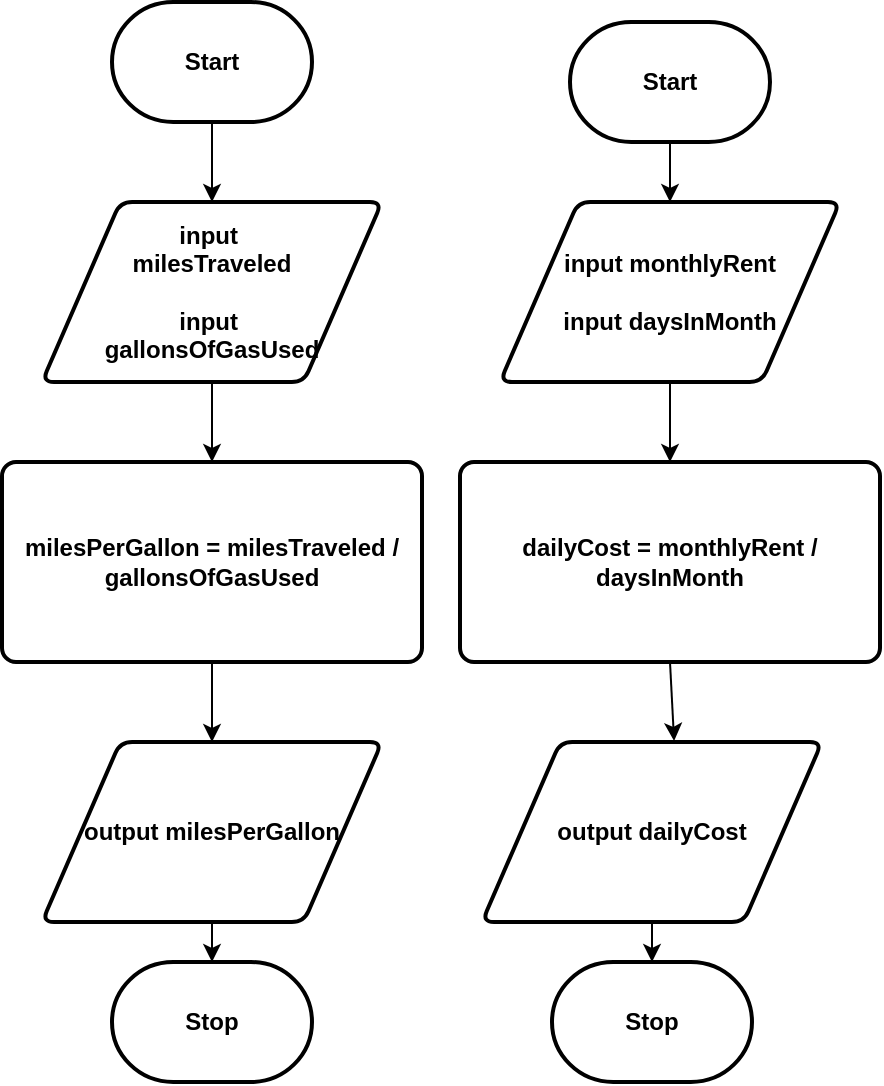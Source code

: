 <mxfile version="24.7.17">
  <diagram id="C5RBs43oDa-KdzZeNtuy" name="Page-1">
    <mxGraphModel dx="1026" dy="772" grid="1" gridSize="10" guides="1" tooltips="1" connect="1" arrows="1" fold="1" page="1" pageScale="1" pageWidth="827" pageHeight="1169" math="0" shadow="0">
      <root>
        <mxCell id="WIyWlLk6GJQsqaUBKTNV-0" />
        <mxCell id="WIyWlLk6GJQsqaUBKTNV-1" parent="WIyWlLk6GJQsqaUBKTNV-0" />
        <mxCell id="P42XfXO93OIXQR0k9hly-0" value="&lt;b&gt;Start&lt;/b&gt;" style="strokeWidth=2;html=1;shape=mxgraph.flowchart.terminator;whiteSpace=wrap;" vertex="1" parent="WIyWlLk6GJQsqaUBKTNV-1">
          <mxGeometry x="135" y="100" width="100" height="60" as="geometry" />
        </mxCell>
        <mxCell id="P42XfXO93OIXQR0k9hly-2" value="" style="html=1;labelBackgroundColor=#ffffff;endArrow=classic;endFill=1;endSize=6;jettySize=auto;orthogonalLoop=1;strokeWidth=1;fontSize=14;rounded=0;exitX=0.5;exitY=1;exitDx=0;exitDy=0;exitPerimeter=0;entryX=0.5;entryY=0;entryDx=0;entryDy=0;" edge="1" parent="WIyWlLk6GJQsqaUBKTNV-1" source="P42XfXO93OIXQR0k9hly-0" target="P42XfXO93OIXQR0k9hly-3">
          <mxGeometry width="60" height="60" relative="1" as="geometry">
            <mxPoint x="100" y="260" as="sourcePoint" />
            <mxPoint x="185" y="186" as="targetPoint" />
          </mxGeometry>
        </mxCell>
        <mxCell id="P42XfXO93OIXQR0k9hly-3" value="input&amp;nbsp;&lt;div&gt;milesTraveled&lt;div&gt;&lt;b&gt;&lt;br&gt;&lt;/b&gt;&lt;/div&gt;&lt;div&gt;&lt;b&gt;input&amp;nbsp;&lt;/b&gt;&lt;div style=&quot;font-weight: 400;&quot;&gt;&lt;b&gt;gallonsOfGasUsed&lt;/b&gt;&lt;/div&gt;&lt;/div&gt;&lt;/div&gt;" style="shape=parallelogram;html=1;strokeWidth=2;perimeter=parallelogramPerimeter;whiteSpace=wrap;rounded=1;arcSize=12;size=0.23;fontStyle=1" vertex="1" parent="WIyWlLk6GJQsqaUBKTNV-1">
          <mxGeometry x="100" y="200" width="170" height="90" as="geometry" />
        </mxCell>
        <mxCell id="P42XfXO93OIXQR0k9hly-4" value="" style="endArrow=classic;html=1;rounded=0;exitX=0.5;exitY=1;exitDx=0;exitDy=0;" edge="1" parent="WIyWlLk6GJQsqaUBKTNV-1" source="P42XfXO93OIXQR0k9hly-3">
          <mxGeometry width="50" height="50" relative="1" as="geometry">
            <mxPoint x="500" y="330" as="sourcePoint" />
            <mxPoint x="185" y="330" as="targetPoint" />
          </mxGeometry>
        </mxCell>
        <mxCell id="P42XfXO93OIXQR0k9hly-12" value="&lt;b&gt;milesPerGallon = milesTraveled / gallonsOfGasUsed&lt;/b&gt;" style="rounded=1;whiteSpace=wrap;html=1;absoluteArcSize=1;arcSize=14;strokeWidth=2;" vertex="1" parent="WIyWlLk6GJQsqaUBKTNV-1">
          <mxGeometry x="80" y="330" width="210" height="100" as="geometry" />
        </mxCell>
        <mxCell id="P42XfXO93OIXQR0k9hly-14" value="&lt;b&gt;output milesPerGallon&lt;/b&gt;" style="shape=parallelogram;html=1;strokeWidth=2;perimeter=parallelogramPerimeter;whiteSpace=wrap;rounded=1;arcSize=12;size=0.23;" vertex="1" parent="WIyWlLk6GJQsqaUBKTNV-1">
          <mxGeometry x="100" y="470" width="170" height="90" as="geometry" />
        </mxCell>
        <mxCell id="P42XfXO93OIXQR0k9hly-17" value="" style="endArrow=classic;html=1;rounded=0;exitX=0.5;exitY=1;exitDx=0;exitDy=0;entryX=0.5;entryY=0;entryDx=0;entryDy=0;" edge="1" parent="WIyWlLk6GJQsqaUBKTNV-1" source="P42XfXO93OIXQR0k9hly-12" target="P42XfXO93OIXQR0k9hly-14">
          <mxGeometry width="50" height="50" relative="1" as="geometry">
            <mxPoint x="500" y="420" as="sourcePoint" />
            <mxPoint x="550" y="370" as="targetPoint" />
          </mxGeometry>
        </mxCell>
        <mxCell id="P42XfXO93OIXQR0k9hly-18" value="" style="endArrow=classic;html=1;rounded=0;exitX=0.5;exitY=1;exitDx=0;exitDy=0;" edge="1" parent="WIyWlLk6GJQsqaUBKTNV-1" source="P42XfXO93OIXQR0k9hly-14">
          <mxGeometry width="50" height="50" relative="1" as="geometry">
            <mxPoint x="480" y="420" as="sourcePoint" />
            <mxPoint x="185" y="580" as="targetPoint" />
          </mxGeometry>
        </mxCell>
        <mxCell id="P42XfXO93OIXQR0k9hly-20" value="&lt;b&gt;Stop&lt;/b&gt;" style="strokeWidth=2;html=1;shape=mxgraph.flowchart.terminator;whiteSpace=wrap;" vertex="1" parent="WIyWlLk6GJQsqaUBKTNV-1">
          <mxGeometry x="135" y="580" width="100" height="60" as="geometry" />
        </mxCell>
        <mxCell id="P42XfXO93OIXQR0k9hly-21" value="&lt;b&gt;Start&lt;/b&gt;" style="strokeWidth=2;html=1;shape=mxgraph.flowchart.terminator;whiteSpace=wrap;" vertex="1" parent="WIyWlLk6GJQsqaUBKTNV-1">
          <mxGeometry x="364" y="110" width="100" height="60" as="geometry" />
        </mxCell>
        <mxCell id="P42XfXO93OIXQR0k9hly-22" value="input monthlyRent&lt;div&gt;&lt;span style=&quot;color: rgba(0, 0, 0, 0); font-family: monospace; font-size: 0px; font-weight: 400; text-align: start; text-wrap: nowrap;&quot;&gt;%3CmxGraphModel%3E%3Croot%3E%3CmxCell%20id%3D%220%22%2F%3E%3CmxCell%20id%3D%221%22%20parent%3D%220%22%2F%3E%3CmxCell%20id%3D%222%22%20value%3D%22input%26amp%3Bnbsp%3B%26lt%3Bdiv%26gt%3BmilesTraveled%26lt%3Bdiv%26gt%3B%26lt%3Bb%26gt%3B%26lt%3Bbr%26gt%3B%26lt%3B%2Fb%26gt%3B%26lt%3B%2Fdiv%26gt%3B%26lt%3Bdiv%26gt%3B%26lt%3Bb%26gt%3Binput%26amp%3Bnbsp%3B%26lt%3B%2Fb%26gt%3B%26lt%3Bdiv%20style%3D%26quot%3Bfont-weight%3A%20400%3B%26quot%3B%26gt%3B%26lt%3Bb%26gt%3BgallonsOfGasUsed%26lt%3B%2Fb%26gt%3B%26lt%3B%2Fdiv%26gt%3B%26lt%3B%2Fdiv%26gt%3B%26lt%3B%2Fdiv%26gt%3B%22%20style%3D%22shape%3Dparallelogram%3Bhtml%3D1%3BstrokeWidth%3D2%3Bperimeter%3DparallelogramPerimeter%3BwhiteSpace%3Dwrap%3Brounded%3D1%3BarcSize%3D12%3Bsize%3D0.23%3BfontStyle%3D1%22%20vertex%3D%221%22%20parent%3D%221%22%3E%3CmxGeometry%20x%3D%22100%22%20y%3D%22200%22%20width%3D%22170%22%20height%3D%2290%22%20as%3D%22geometry%22%2F%3E%3C%2FmxCell%3E%3C%2Froot%3E%3C%2FmxGraphModel%3E&lt;/span&gt;&amp;nbsp;&lt;/div&gt;&lt;div&gt;input daysInMonth&lt;/div&gt;" style="shape=parallelogram;html=1;strokeWidth=2;perimeter=parallelogramPerimeter;whiteSpace=wrap;rounded=1;arcSize=12;size=0.23;fontStyle=1" vertex="1" parent="WIyWlLk6GJQsqaUBKTNV-1">
          <mxGeometry x="329" y="200" width="170" height="90" as="geometry" />
        </mxCell>
        <mxCell id="P42XfXO93OIXQR0k9hly-23" value="&lt;b&gt;dailyCost = monthlyRent / daysInMonth&lt;/b&gt;" style="rounded=1;whiteSpace=wrap;html=1;absoluteArcSize=1;arcSize=14;strokeWidth=2;" vertex="1" parent="WIyWlLk6GJQsqaUBKTNV-1">
          <mxGeometry x="309" y="330" width="210" height="100" as="geometry" />
        </mxCell>
        <mxCell id="P42XfXO93OIXQR0k9hly-24" value="" style="endArrow=classic;html=1;rounded=0;exitX=0.5;exitY=1;exitDx=0;exitDy=0;exitPerimeter=0;" edge="1" parent="WIyWlLk6GJQsqaUBKTNV-1" source="P42XfXO93OIXQR0k9hly-21" target="P42XfXO93OIXQR0k9hly-22">
          <mxGeometry width="50" height="50" relative="1" as="geometry">
            <mxPoint x="500" y="420" as="sourcePoint" />
            <mxPoint x="550" y="370" as="targetPoint" />
          </mxGeometry>
        </mxCell>
        <mxCell id="P42XfXO93OIXQR0k9hly-26" value="" style="endArrow=classic;html=1;rounded=0;exitX=0.5;exitY=1;exitDx=0;exitDy=0;entryX=0.5;entryY=0;entryDx=0;entryDy=0;" edge="1" parent="WIyWlLk6GJQsqaUBKTNV-1" source="P42XfXO93OIXQR0k9hly-22" target="P42XfXO93OIXQR0k9hly-23">
          <mxGeometry width="50" height="50" relative="1" as="geometry">
            <mxPoint x="434" y="190" as="sourcePoint" />
            <mxPoint x="430" y="490" as="targetPoint" />
          </mxGeometry>
        </mxCell>
        <mxCell id="P42XfXO93OIXQR0k9hly-27" value="&lt;b&gt;output dailyCost&lt;/b&gt;" style="shape=parallelogram;html=1;strokeWidth=2;perimeter=parallelogramPerimeter;whiteSpace=wrap;rounded=1;arcSize=12;size=0.23;" vertex="1" parent="WIyWlLk6GJQsqaUBKTNV-1">
          <mxGeometry x="320" y="470" width="170" height="90" as="geometry" />
        </mxCell>
        <mxCell id="P42XfXO93OIXQR0k9hly-28" value="&lt;b&gt;Stop&lt;/b&gt;" style="strokeWidth=2;html=1;shape=mxgraph.flowchart.terminator;whiteSpace=wrap;" vertex="1" parent="WIyWlLk6GJQsqaUBKTNV-1">
          <mxGeometry x="355" y="580" width="100" height="60" as="geometry" />
        </mxCell>
        <mxCell id="P42XfXO93OIXQR0k9hly-29" value="" style="endArrow=classic;html=1;rounded=0;exitX=0.5;exitY=1;exitDx=0;exitDy=0;entryX=0.565;entryY=-0.006;entryDx=0;entryDy=0;entryPerimeter=0;" edge="1" parent="WIyWlLk6GJQsqaUBKTNV-1" source="P42XfXO93OIXQR0k9hly-23" target="P42XfXO93OIXQR0k9hly-27">
          <mxGeometry width="50" height="50" relative="1" as="geometry">
            <mxPoint x="500" y="420" as="sourcePoint" />
            <mxPoint x="550" y="370" as="targetPoint" />
          </mxGeometry>
        </mxCell>
        <mxCell id="P42XfXO93OIXQR0k9hly-30" value="" style="endArrow=classic;html=1;rounded=0;exitX=0.5;exitY=1;exitDx=0;exitDy=0;entryX=0.5;entryY=0;entryDx=0;entryDy=0;entryPerimeter=0;" edge="1" parent="WIyWlLk6GJQsqaUBKTNV-1" source="P42XfXO93OIXQR0k9hly-27" target="P42XfXO93OIXQR0k9hly-28">
          <mxGeometry width="50" height="50" relative="1" as="geometry">
            <mxPoint x="500" y="420" as="sourcePoint" />
            <mxPoint x="550" y="370" as="targetPoint" />
          </mxGeometry>
        </mxCell>
      </root>
    </mxGraphModel>
  </diagram>
</mxfile>
